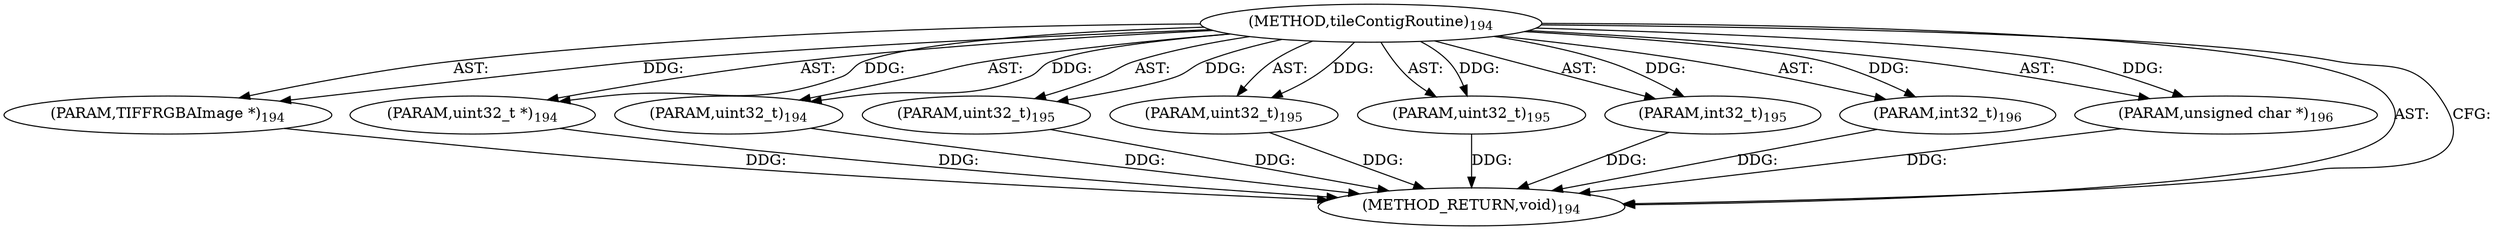 digraph "tileContigRoutine" {  
"8211" [label = <(METHOD,tileContigRoutine)<SUB>194</SUB>> ]
"8212" [label = <(PARAM,TIFFRGBAImage *)<SUB>194</SUB>> ]
"8213" [label = <(PARAM,uint32_t *)<SUB>194</SUB>> ]
"8214" [label = <(PARAM,uint32_t)<SUB>194</SUB>> ]
"8215" [label = <(PARAM,uint32_t)<SUB>195</SUB>> ]
"8216" [label = <(PARAM,uint32_t)<SUB>195</SUB>> ]
"8217" [label = <(PARAM,uint32_t)<SUB>195</SUB>> ]
"8218" [label = <(PARAM,int32_t)<SUB>195</SUB>> ]
"8219" [label = <(PARAM,int32_t)<SUB>196</SUB>> ]
"8220" [label = <(PARAM,unsigned char *)<SUB>196</SUB>> ]
"8221" [label = <(METHOD_RETURN,void)<SUB>194</SUB>> ]
  "8211" -> "8212"  [ label = "AST: "] 
  "8211" -> "8213"  [ label = "AST: "] 
  "8211" -> "8214"  [ label = "AST: "] 
  "8211" -> "8215"  [ label = "AST: "] 
  "8211" -> "8216"  [ label = "AST: "] 
  "8211" -> "8217"  [ label = "AST: "] 
  "8211" -> "8218"  [ label = "AST: "] 
  "8211" -> "8219"  [ label = "AST: "] 
  "8211" -> "8220"  [ label = "AST: "] 
  "8211" -> "8221"  [ label = "AST: "] 
  "8211" -> "8221"  [ label = "CFG: "] 
  "8212" -> "8221"  [ label = "DDG: "] 
  "8213" -> "8221"  [ label = "DDG: "] 
  "8214" -> "8221"  [ label = "DDG: "] 
  "8215" -> "8221"  [ label = "DDG: "] 
  "8216" -> "8221"  [ label = "DDG: "] 
  "8217" -> "8221"  [ label = "DDG: "] 
  "8218" -> "8221"  [ label = "DDG: "] 
  "8219" -> "8221"  [ label = "DDG: "] 
  "8220" -> "8221"  [ label = "DDG: "] 
  "8211" -> "8212"  [ label = "DDG: "] 
  "8211" -> "8213"  [ label = "DDG: "] 
  "8211" -> "8214"  [ label = "DDG: "] 
  "8211" -> "8215"  [ label = "DDG: "] 
  "8211" -> "8216"  [ label = "DDG: "] 
  "8211" -> "8217"  [ label = "DDG: "] 
  "8211" -> "8218"  [ label = "DDG: "] 
  "8211" -> "8219"  [ label = "DDG: "] 
  "8211" -> "8220"  [ label = "DDG: "] 
}
